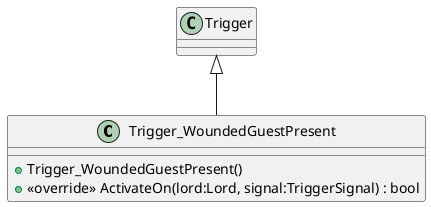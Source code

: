 @startuml
class Trigger_WoundedGuestPresent {
    + Trigger_WoundedGuestPresent()
    + <<override>> ActivateOn(lord:Lord, signal:TriggerSignal) : bool
}
Trigger <|-- Trigger_WoundedGuestPresent
@enduml
